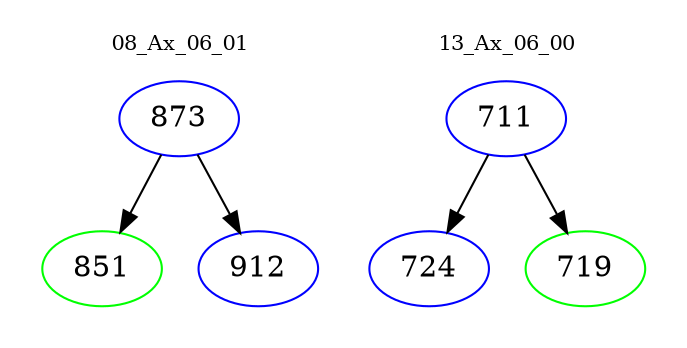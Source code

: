 digraph{
subgraph cluster_0 {
color = white
label = "08_Ax_06_01";
fontsize=10;
T0_873 [label="873", color="blue"]
T0_873 -> T0_851 [color="black"]
T0_851 [label="851", color="green"]
T0_873 -> T0_912 [color="black"]
T0_912 [label="912", color="blue"]
}
subgraph cluster_1 {
color = white
label = "13_Ax_06_00";
fontsize=10;
T1_711 [label="711", color="blue"]
T1_711 -> T1_724 [color="black"]
T1_724 [label="724", color="blue"]
T1_711 -> T1_719 [color="black"]
T1_719 [label="719", color="green"]
}
}
